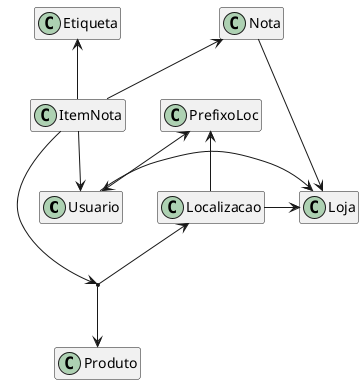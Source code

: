 @startuml modelo
hide methods
hide members



Usuario			<-l->		PrefixoLoc
Localizacao		-u->		PrefixoLoc
Localizacao		-r->		Loja
Localizacao		<-u->		Produto
Usuario			-r->		Loja

ItemNota		-d->		Usuario
ItemNota		-d->		(Localizacao, Produto)

ItemNota		-u->		Nota
Nota			-d->		Loja
ItemNota		-u->		Etiqueta
@enduml